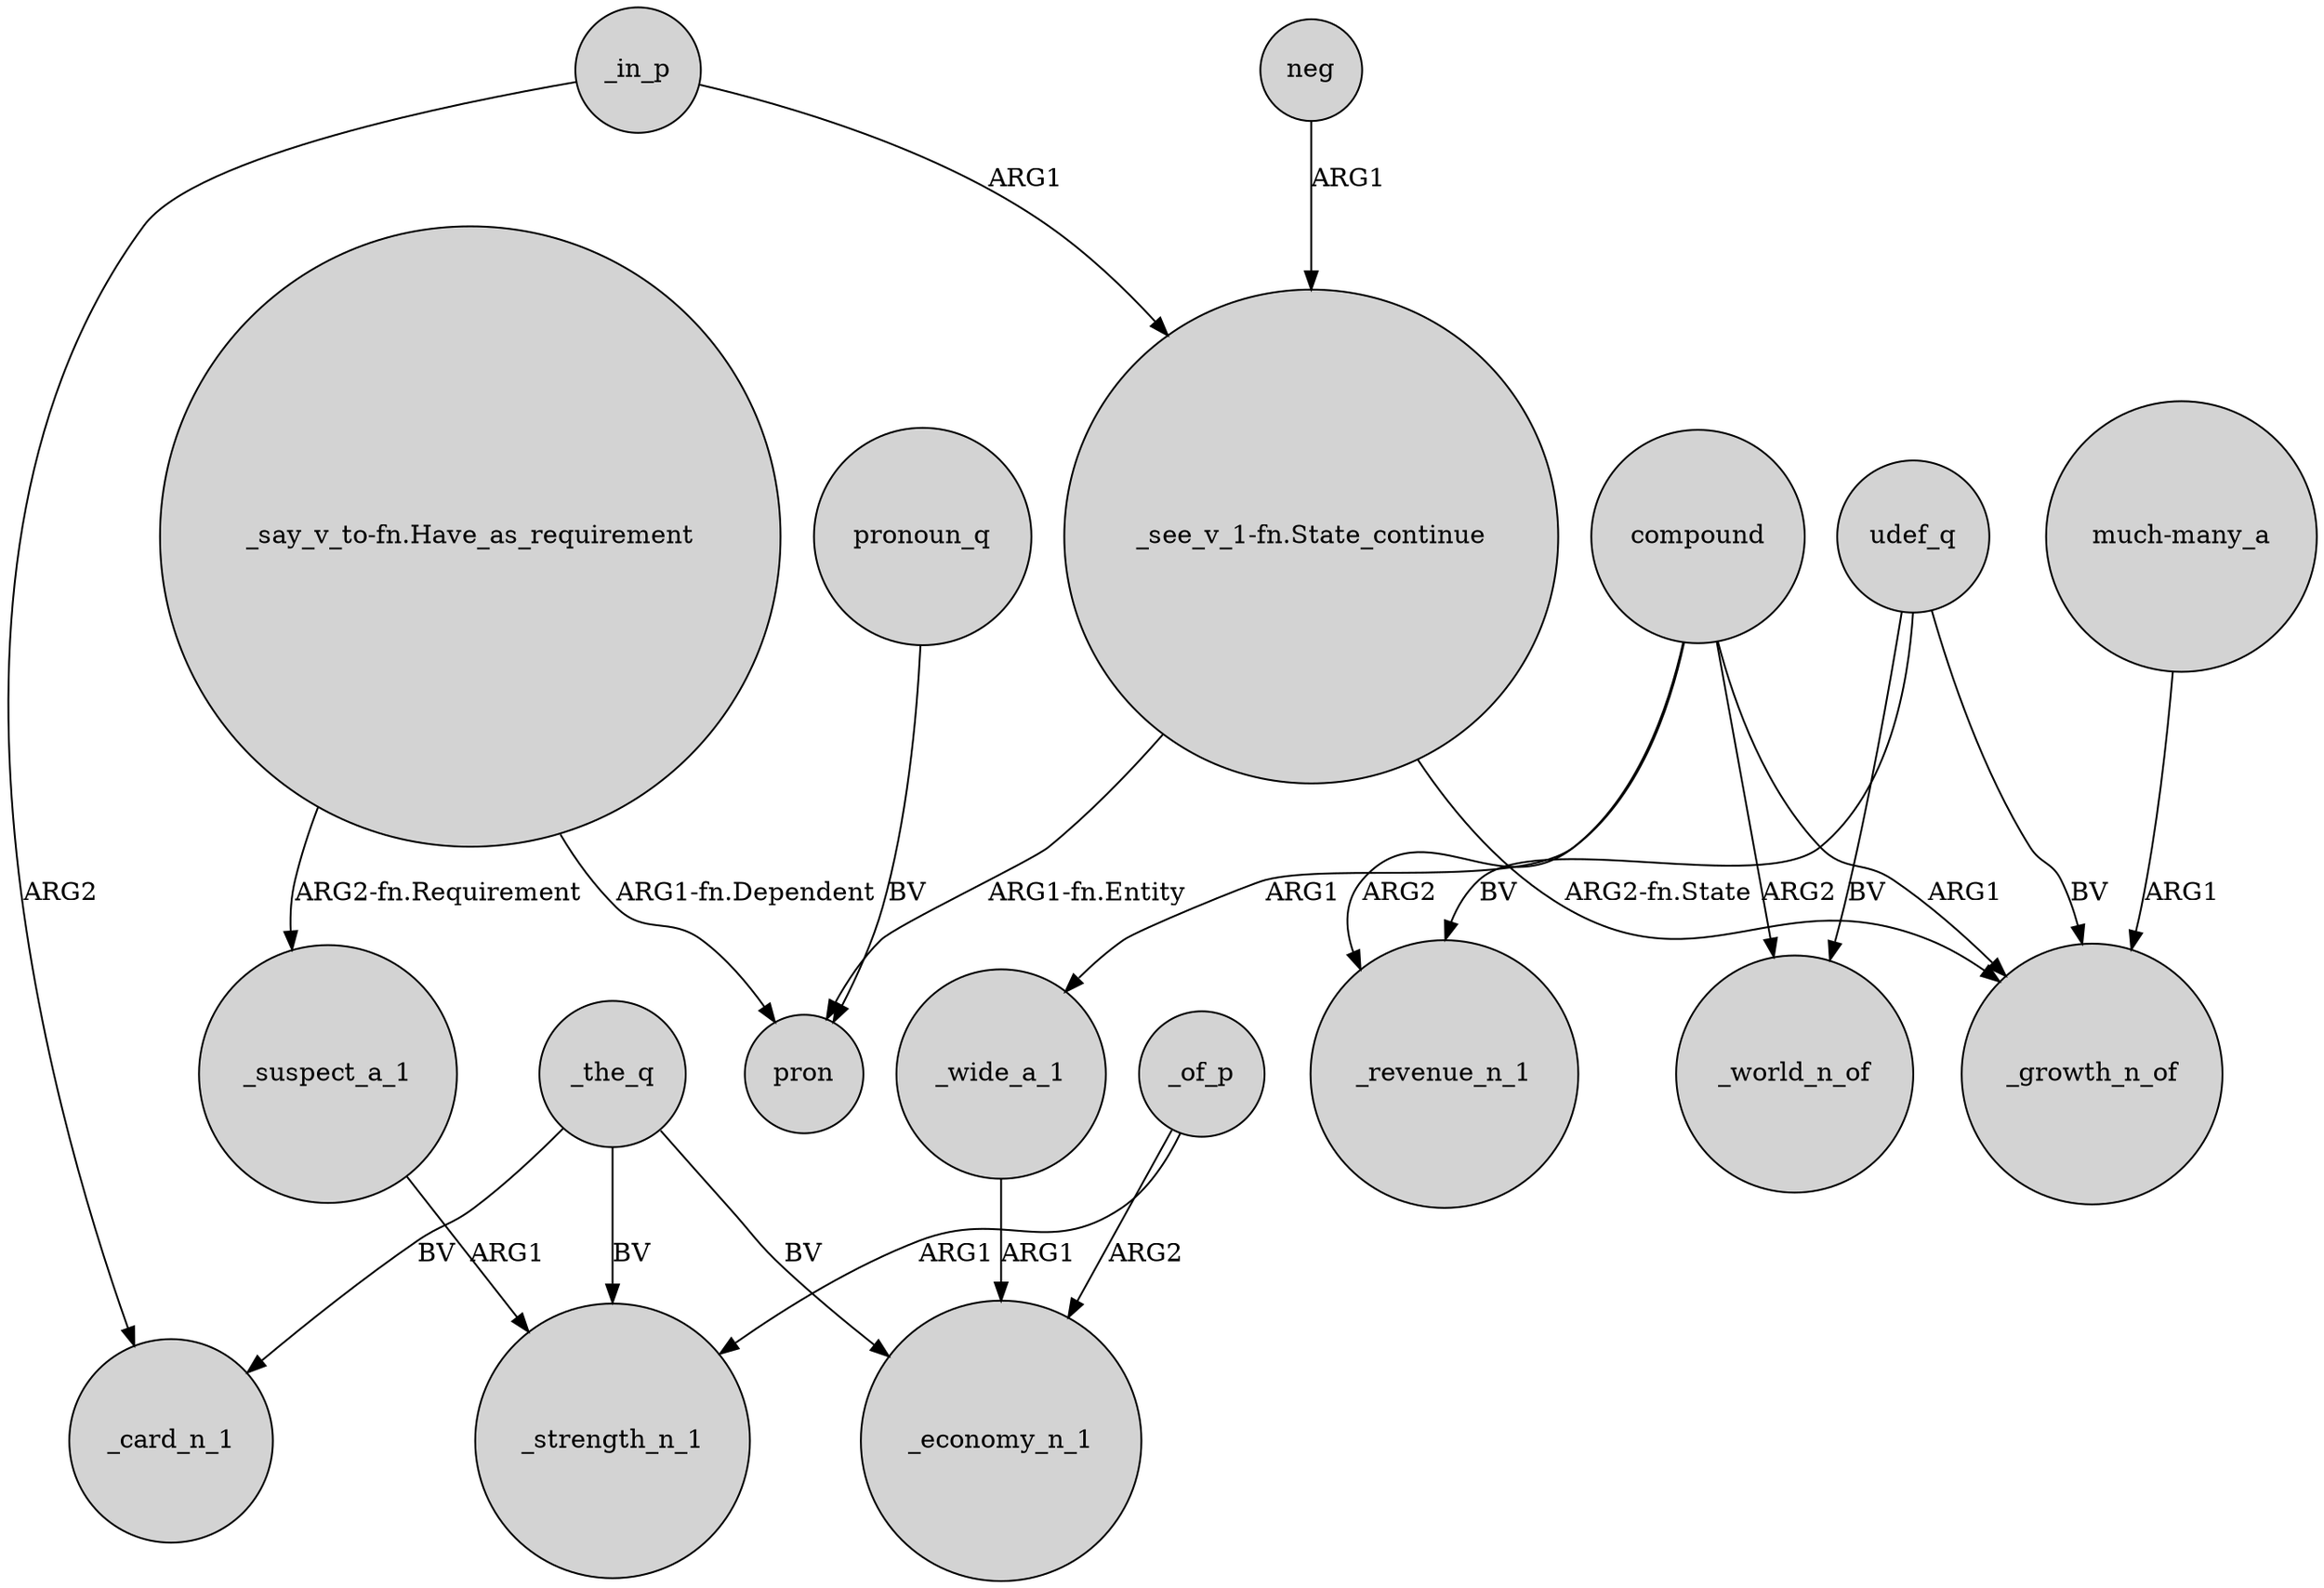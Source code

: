 digraph {
	node [shape=circle style=filled]
	"_see_v_1-fn.State_continue" -> pron [label="ARG1-fn.Entity"]
	udef_q -> _world_n_of [label=BV]
	_suspect_a_1 -> _strength_n_1 [label=ARG1]
	compound -> _wide_a_1 [label=ARG1]
	compound -> _revenue_n_1 [label=ARG2]
	"_see_v_1-fn.State_continue" -> _growth_n_of [label="ARG2-fn.State"]
	_of_p -> _strength_n_1 [label=ARG1]
	_in_p -> _card_n_1 [label=ARG2]
	"_say_v_to-fn.Have_as_requirement" -> _suspect_a_1 [label="ARG2-fn.Requirement"]
	udef_q -> _revenue_n_1 [label=BV]
	pronoun_q -> pron [label=BV]
	_the_q -> _card_n_1 [label=BV]
	"_say_v_to-fn.Have_as_requirement" -> pron [label="ARG1-fn.Dependent"]
	_in_p -> "_see_v_1-fn.State_continue" [label=ARG1]
	neg -> "_see_v_1-fn.State_continue" [label=ARG1]
	"much-many_a" -> _growth_n_of [label=ARG1]
	udef_q -> _growth_n_of [label=BV]
	_the_q -> _strength_n_1 [label=BV]
	_wide_a_1 -> _economy_n_1 [label=ARG1]
	compound -> _world_n_of [label=ARG2]
	_of_p -> _economy_n_1 [label=ARG2]
	compound -> _growth_n_of [label=ARG1]
	_the_q -> _economy_n_1 [label=BV]
}
